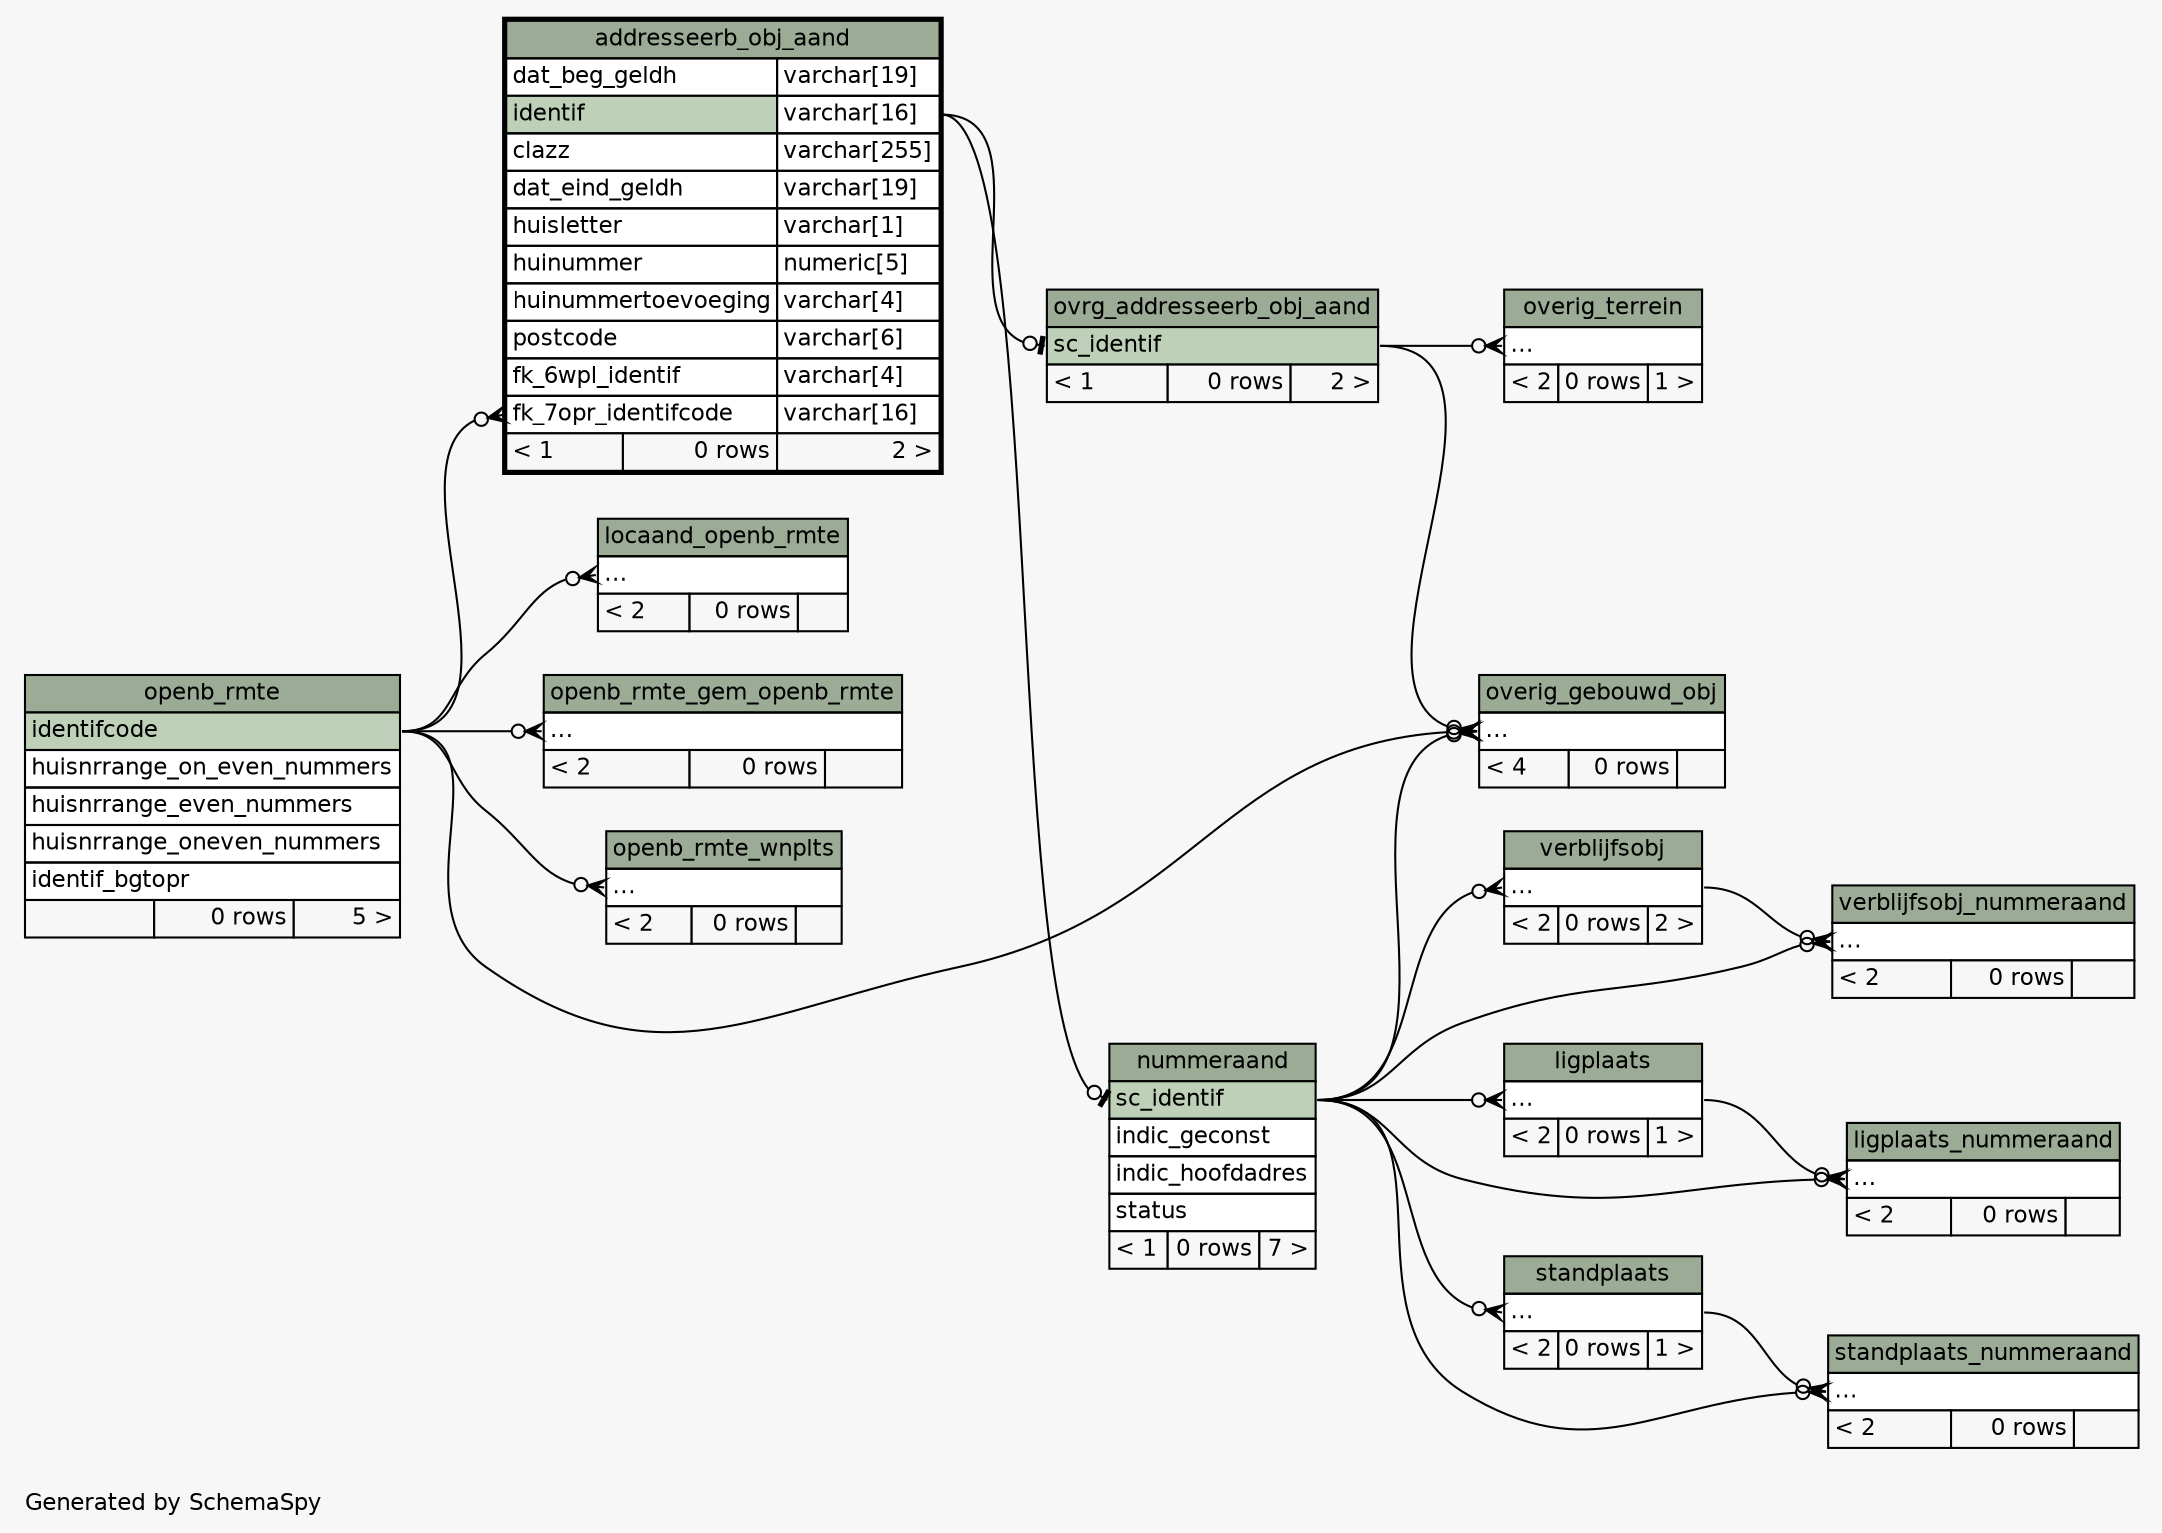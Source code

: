 // dot 2.38.0 on Linux 4.13.0-37-generic
// SchemaSpy rev Unknown
digraph "twoDegreesRelationshipsDiagram" {
  graph [
    rankdir="RL"
    bgcolor="#f7f7f7"
    label="\nGenerated by SchemaSpy"
    labeljust="l"
    nodesep="0.18"
    ranksep="0.46"
    fontname="Helvetica"
    fontsize="11"
  ];
  node [
    fontname="Helvetica"
    fontsize="11"
    shape="plaintext"
  ];
  edge [
    arrowsize="0.8"
  ];
  "addresseerb_obj_aand":"fk_7opr_identifcode":w -> "openb_rmte":"identifcode":e [arrowhead=none dir=back arrowtail=crowodot];
  "ligplaats":"elipses":w -> "nummeraand":"sc_identif":e [arrowhead=none dir=back arrowtail=crowodot];
  "ligplaats_nummeraand":"elipses":w -> "ligplaats":"elipses":e [arrowhead=none dir=back arrowtail=crowodot];
  "ligplaats_nummeraand":"elipses":w -> "nummeraand":"sc_identif":e [arrowhead=none dir=back arrowtail=crowodot];
  "locaand_openb_rmte":"elipses":w -> "openb_rmte":"identifcode":e [arrowhead=none dir=back arrowtail=crowodot];
  "nummeraand":"sc_identif":w -> "addresseerb_obj_aand":"identif.type":e [arrowhead=none dir=back arrowtail=teeodot];
  "openb_rmte_gem_openb_rmte":"elipses":w -> "openb_rmte":"identifcode":e [arrowhead=none dir=back arrowtail=crowodot];
  "openb_rmte_wnplts":"elipses":w -> "openb_rmte":"identifcode":e [arrowhead=none dir=back arrowtail=crowodot];
  "overig_gebouwd_obj":"elipses":w -> "ovrg_addresseerb_obj_aand":"sc_identif":e [arrowhead=none dir=back arrowtail=crowodot];
  "overig_gebouwd_obj":"elipses":w -> "nummeraand":"sc_identif":e [arrowhead=none dir=back arrowtail=crowodot];
  "overig_gebouwd_obj":"elipses":w -> "openb_rmte":"identifcode":e [arrowhead=none dir=back arrowtail=crowodot];
  "overig_terrein":"elipses":w -> "ovrg_addresseerb_obj_aand":"sc_identif":e [arrowhead=none dir=back arrowtail=crowodot];
  "ovrg_addresseerb_obj_aand":"sc_identif":w -> "addresseerb_obj_aand":"identif.type":e [arrowhead=none dir=back arrowtail=teeodot];
  "standplaats":"elipses":w -> "nummeraand":"sc_identif":e [arrowhead=none dir=back arrowtail=crowodot];
  "standplaats_nummeraand":"elipses":w -> "standplaats":"elipses":e [arrowhead=none dir=back arrowtail=crowodot];
  "standplaats_nummeraand":"elipses":w -> "nummeraand":"sc_identif":e [arrowhead=none dir=back arrowtail=crowodot];
  "verblijfsobj":"elipses":w -> "nummeraand":"sc_identif":e [arrowhead=none dir=back arrowtail=crowodot];
  "verblijfsobj_nummeraand":"elipses":w -> "verblijfsobj":"elipses":e [arrowhead=none dir=back arrowtail=crowodot];
  "verblijfsobj_nummeraand":"elipses":w -> "nummeraand":"sc_identif":e [arrowhead=none dir=back arrowtail=crowodot];
  "addresseerb_obj_aand" [
    label=<
    <TABLE BORDER="2" CELLBORDER="1" CELLSPACING="0" BGCOLOR="#ffffff">
      <TR><TD COLSPAN="3" BGCOLOR="#9bab96" ALIGN="CENTER">addresseerb_obj_aand</TD></TR>
      <TR><TD PORT="dat_beg_geldh" COLSPAN="2" ALIGN="LEFT">dat_beg_geldh</TD><TD PORT="dat_beg_geldh.type" ALIGN="LEFT">varchar[19]</TD></TR>
      <TR><TD PORT="identif" COLSPAN="2" BGCOLOR="#bed1b8" ALIGN="LEFT">identif</TD><TD PORT="identif.type" ALIGN="LEFT">varchar[16]</TD></TR>
      <TR><TD PORT="clazz" COLSPAN="2" ALIGN="LEFT">clazz</TD><TD PORT="clazz.type" ALIGN="LEFT">varchar[255]</TD></TR>
      <TR><TD PORT="dat_eind_geldh" COLSPAN="2" ALIGN="LEFT">dat_eind_geldh</TD><TD PORT="dat_eind_geldh.type" ALIGN="LEFT">varchar[19]</TD></TR>
      <TR><TD PORT="huisletter" COLSPAN="2" ALIGN="LEFT">huisletter</TD><TD PORT="huisletter.type" ALIGN="LEFT">varchar[1]</TD></TR>
      <TR><TD PORT="huinummer" COLSPAN="2" ALIGN="LEFT">huinummer</TD><TD PORT="huinummer.type" ALIGN="LEFT">numeric[5]</TD></TR>
      <TR><TD PORT="huinummertoevoeging" COLSPAN="2" ALIGN="LEFT">huinummertoevoeging</TD><TD PORT="huinummertoevoeging.type" ALIGN="LEFT">varchar[4]</TD></TR>
      <TR><TD PORT="postcode" COLSPAN="2" ALIGN="LEFT">postcode</TD><TD PORT="postcode.type" ALIGN="LEFT">varchar[6]</TD></TR>
      <TR><TD PORT="fk_6wpl_identif" COLSPAN="2" ALIGN="LEFT">fk_6wpl_identif</TD><TD PORT="fk_6wpl_identif.type" ALIGN="LEFT">varchar[4]</TD></TR>
      <TR><TD PORT="fk_7opr_identifcode" COLSPAN="2" ALIGN="LEFT">fk_7opr_identifcode</TD><TD PORT="fk_7opr_identifcode.type" ALIGN="LEFT">varchar[16]</TD></TR>
      <TR><TD ALIGN="LEFT" BGCOLOR="#f7f7f7">&lt; 1</TD><TD ALIGN="RIGHT" BGCOLOR="#f7f7f7">0 rows</TD><TD ALIGN="RIGHT" BGCOLOR="#f7f7f7">2 &gt;</TD></TR>
    </TABLE>>
    URL="addresseerb_obj_aand.html"
    tooltip="addresseerb_obj_aand"
  ];
  "ligplaats" [
    label=<
    <TABLE BORDER="0" CELLBORDER="1" CELLSPACING="0" BGCOLOR="#ffffff">
      <TR><TD COLSPAN="3" BGCOLOR="#9bab96" ALIGN="CENTER">ligplaats</TD></TR>
      <TR><TD PORT="elipses" COLSPAN="3" ALIGN="LEFT">...</TD></TR>
      <TR><TD ALIGN="LEFT" BGCOLOR="#f7f7f7">&lt; 2</TD><TD ALIGN="RIGHT" BGCOLOR="#f7f7f7">0 rows</TD><TD ALIGN="RIGHT" BGCOLOR="#f7f7f7">1 &gt;</TD></TR>
    </TABLE>>
    URL="ligplaats.html"
    tooltip="ligplaats"
  ];
  "ligplaats_nummeraand" [
    label=<
    <TABLE BORDER="0" CELLBORDER="1" CELLSPACING="0" BGCOLOR="#ffffff">
      <TR><TD COLSPAN="3" BGCOLOR="#9bab96" ALIGN="CENTER">ligplaats_nummeraand</TD></TR>
      <TR><TD PORT="elipses" COLSPAN="3" ALIGN="LEFT">...</TD></TR>
      <TR><TD ALIGN="LEFT" BGCOLOR="#f7f7f7">&lt; 2</TD><TD ALIGN="RIGHT" BGCOLOR="#f7f7f7">0 rows</TD><TD ALIGN="RIGHT" BGCOLOR="#f7f7f7">  </TD></TR>
    </TABLE>>
    URL="ligplaats_nummeraand.html"
    tooltip="ligplaats_nummeraand"
  ];
  "locaand_openb_rmte" [
    label=<
    <TABLE BORDER="0" CELLBORDER="1" CELLSPACING="0" BGCOLOR="#ffffff">
      <TR><TD COLSPAN="3" BGCOLOR="#9bab96" ALIGN="CENTER">locaand_openb_rmte</TD></TR>
      <TR><TD PORT="elipses" COLSPAN="3" ALIGN="LEFT">...</TD></TR>
      <TR><TD ALIGN="LEFT" BGCOLOR="#f7f7f7">&lt; 2</TD><TD ALIGN="RIGHT" BGCOLOR="#f7f7f7">0 rows</TD><TD ALIGN="RIGHT" BGCOLOR="#f7f7f7">  </TD></TR>
    </TABLE>>
    URL="locaand_openb_rmte.html"
    tooltip="locaand_openb_rmte"
  ];
  "nummeraand" [
    label=<
    <TABLE BORDER="0" CELLBORDER="1" CELLSPACING="0" BGCOLOR="#ffffff">
      <TR><TD COLSPAN="3" BGCOLOR="#9bab96" ALIGN="CENTER">nummeraand</TD></TR>
      <TR><TD PORT="sc_identif" COLSPAN="3" BGCOLOR="#bed1b8" ALIGN="LEFT">sc_identif</TD></TR>
      <TR><TD PORT="indic_geconst" COLSPAN="3" ALIGN="LEFT">indic_geconst</TD></TR>
      <TR><TD PORT="indic_hoofdadres" COLSPAN="3" ALIGN="LEFT">indic_hoofdadres</TD></TR>
      <TR><TD PORT="status" COLSPAN="3" ALIGN="LEFT">status</TD></TR>
      <TR><TD ALIGN="LEFT" BGCOLOR="#f7f7f7">&lt; 1</TD><TD ALIGN="RIGHT" BGCOLOR="#f7f7f7">0 rows</TD><TD ALIGN="RIGHT" BGCOLOR="#f7f7f7">7 &gt;</TD></TR>
    </TABLE>>
    URL="nummeraand.html"
    tooltip="nummeraand"
  ];
  "openb_rmte" [
    label=<
    <TABLE BORDER="0" CELLBORDER="1" CELLSPACING="0" BGCOLOR="#ffffff">
      <TR><TD COLSPAN="3" BGCOLOR="#9bab96" ALIGN="CENTER">openb_rmte</TD></TR>
      <TR><TD PORT="identifcode" COLSPAN="3" BGCOLOR="#bed1b8" ALIGN="LEFT">identifcode</TD></TR>
      <TR><TD PORT="huisnrrange_on_even_nummers" COLSPAN="3" ALIGN="LEFT">huisnrrange_on_even_nummers</TD></TR>
      <TR><TD PORT="huisnrrange_even_nummers" COLSPAN="3" ALIGN="LEFT">huisnrrange_even_nummers</TD></TR>
      <TR><TD PORT="huisnrrange_oneven_nummers" COLSPAN="3" ALIGN="LEFT">huisnrrange_oneven_nummers</TD></TR>
      <TR><TD PORT="identif_bgtopr" COLSPAN="3" ALIGN="LEFT">identif_bgtopr</TD></TR>
      <TR><TD ALIGN="LEFT" BGCOLOR="#f7f7f7">  </TD><TD ALIGN="RIGHT" BGCOLOR="#f7f7f7">0 rows</TD><TD ALIGN="RIGHT" BGCOLOR="#f7f7f7">5 &gt;</TD></TR>
    </TABLE>>
    URL="openb_rmte.html"
    tooltip="openb_rmte"
  ];
  "openb_rmte_gem_openb_rmte" [
    label=<
    <TABLE BORDER="0" CELLBORDER="1" CELLSPACING="0" BGCOLOR="#ffffff">
      <TR><TD COLSPAN="3" BGCOLOR="#9bab96" ALIGN="CENTER">openb_rmte_gem_openb_rmte</TD></TR>
      <TR><TD PORT="elipses" COLSPAN="3" ALIGN="LEFT">...</TD></TR>
      <TR><TD ALIGN="LEFT" BGCOLOR="#f7f7f7">&lt; 2</TD><TD ALIGN="RIGHT" BGCOLOR="#f7f7f7">0 rows</TD><TD ALIGN="RIGHT" BGCOLOR="#f7f7f7">  </TD></TR>
    </TABLE>>
    URL="openb_rmte_gem_openb_rmte.html"
    tooltip="openb_rmte_gem_openb_rmte"
  ];
  "openb_rmte_wnplts" [
    label=<
    <TABLE BORDER="0" CELLBORDER="1" CELLSPACING="0" BGCOLOR="#ffffff">
      <TR><TD COLSPAN="3" BGCOLOR="#9bab96" ALIGN="CENTER">openb_rmte_wnplts</TD></TR>
      <TR><TD PORT="elipses" COLSPAN="3" ALIGN="LEFT">...</TD></TR>
      <TR><TD ALIGN="LEFT" BGCOLOR="#f7f7f7">&lt; 2</TD><TD ALIGN="RIGHT" BGCOLOR="#f7f7f7">0 rows</TD><TD ALIGN="RIGHT" BGCOLOR="#f7f7f7">  </TD></TR>
    </TABLE>>
    URL="openb_rmte_wnplts.html"
    tooltip="openb_rmte_wnplts"
  ];
  "overig_gebouwd_obj" [
    label=<
    <TABLE BORDER="0" CELLBORDER="1" CELLSPACING="0" BGCOLOR="#ffffff">
      <TR><TD COLSPAN="3" BGCOLOR="#9bab96" ALIGN="CENTER">overig_gebouwd_obj</TD></TR>
      <TR><TD PORT="elipses" COLSPAN="3" ALIGN="LEFT">...</TD></TR>
      <TR><TD ALIGN="LEFT" BGCOLOR="#f7f7f7">&lt; 4</TD><TD ALIGN="RIGHT" BGCOLOR="#f7f7f7">0 rows</TD><TD ALIGN="RIGHT" BGCOLOR="#f7f7f7">  </TD></TR>
    </TABLE>>
    URL="overig_gebouwd_obj.html"
    tooltip="overig_gebouwd_obj"
  ];
  "overig_terrein" [
    label=<
    <TABLE BORDER="0" CELLBORDER="1" CELLSPACING="0" BGCOLOR="#ffffff">
      <TR><TD COLSPAN="3" BGCOLOR="#9bab96" ALIGN="CENTER">overig_terrein</TD></TR>
      <TR><TD PORT="elipses" COLSPAN="3" ALIGN="LEFT">...</TD></TR>
      <TR><TD ALIGN="LEFT" BGCOLOR="#f7f7f7">&lt; 2</TD><TD ALIGN="RIGHT" BGCOLOR="#f7f7f7">0 rows</TD><TD ALIGN="RIGHT" BGCOLOR="#f7f7f7">1 &gt;</TD></TR>
    </TABLE>>
    URL="overig_terrein.html"
    tooltip="overig_terrein"
  ];
  "ovrg_addresseerb_obj_aand" [
    label=<
    <TABLE BORDER="0" CELLBORDER="1" CELLSPACING="0" BGCOLOR="#ffffff">
      <TR><TD COLSPAN="3" BGCOLOR="#9bab96" ALIGN="CENTER">ovrg_addresseerb_obj_aand</TD></TR>
      <TR><TD PORT="sc_identif" COLSPAN="3" BGCOLOR="#bed1b8" ALIGN="LEFT">sc_identif</TD></TR>
      <TR><TD ALIGN="LEFT" BGCOLOR="#f7f7f7">&lt; 1</TD><TD ALIGN="RIGHT" BGCOLOR="#f7f7f7">0 rows</TD><TD ALIGN="RIGHT" BGCOLOR="#f7f7f7">2 &gt;</TD></TR>
    </TABLE>>
    URL="ovrg_addresseerb_obj_aand.html"
    tooltip="ovrg_addresseerb_obj_aand"
  ];
  "standplaats" [
    label=<
    <TABLE BORDER="0" CELLBORDER="1" CELLSPACING="0" BGCOLOR="#ffffff">
      <TR><TD COLSPAN="3" BGCOLOR="#9bab96" ALIGN="CENTER">standplaats</TD></TR>
      <TR><TD PORT="elipses" COLSPAN="3" ALIGN="LEFT">...</TD></TR>
      <TR><TD ALIGN="LEFT" BGCOLOR="#f7f7f7">&lt; 2</TD><TD ALIGN="RIGHT" BGCOLOR="#f7f7f7">0 rows</TD><TD ALIGN="RIGHT" BGCOLOR="#f7f7f7">1 &gt;</TD></TR>
    </TABLE>>
    URL="standplaats.html"
    tooltip="standplaats"
  ];
  "standplaats_nummeraand" [
    label=<
    <TABLE BORDER="0" CELLBORDER="1" CELLSPACING="0" BGCOLOR="#ffffff">
      <TR><TD COLSPAN="3" BGCOLOR="#9bab96" ALIGN="CENTER">standplaats_nummeraand</TD></TR>
      <TR><TD PORT="elipses" COLSPAN="3" ALIGN="LEFT">...</TD></TR>
      <TR><TD ALIGN="LEFT" BGCOLOR="#f7f7f7">&lt; 2</TD><TD ALIGN="RIGHT" BGCOLOR="#f7f7f7">0 rows</TD><TD ALIGN="RIGHT" BGCOLOR="#f7f7f7">  </TD></TR>
    </TABLE>>
    URL="standplaats_nummeraand.html"
    tooltip="standplaats_nummeraand"
  ];
  "verblijfsobj" [
    label=<
    <TABLE BORDER="0" CELLBORDER="1" CELLSPACING="0" BGCOLOR="#ffffff">
      <TR><TD COLSPAN="3" BGCOLOR="#9bab96" ALIGN="CENTER">verblijfsobj</TD></TR>
      <TR><TD PORT="elipses" COLSPAN="3" ALIGN="LEFT">...</TD></TR>
      <TR><TD ALIGN="LEFT" BGCOLOR="#f7f7f7">&lt; 2</TD><TD ALIGN="RIGHT" BGCOLOR="#f7f7f7">0 rows</TD><TD ALIGN="RIGHT" BGCOLOR="#f7f7f7">2 &gt;</TD></TR>
    </TABLE>>
    URL="verblijfsobj.html"
    tooltip="verblijfsobj"
  ];
  "verblijfsobj_nummeraand" [
    label=<
    <TABLE BORDER="0" CELLBORDER="1" CELLSPACING="0" BGCOLOR="#ffffff">
      <TR><TD COLSPAN="3" BGCOLOR="#9bab96" ALIGN="CENTER">verblijfsobj_nummeraand</TD></TR>
      <TR><TD PORT="elipses" COLSPAN="3" ALIGN="LEFT">...</TD></TR>
      <TR><TD ALIGN="LEFT" BGCOLOR="#f7f7f7">&lt; 2</TD><TD ALIGN="RIGHT" BGCOLOR="#f7f7f7">0 rows</TD><TD ALIGN="RIGHT" BGCOLOR="#f7f7f7">  </TD></TR>
    </TABLE>>
    URL="verblijfsobj_nummeraand.html"
    tooltip="verblijfsobj_nummeraand"
  ];
}
